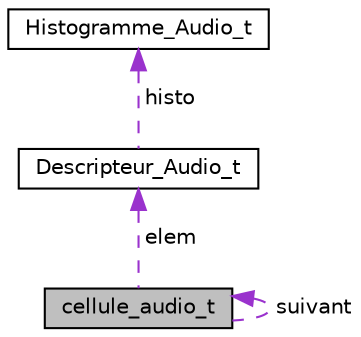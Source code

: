digraph "cellule_audio_t"
{
  edge [fontname="Helvetica",fontsize="10",labelfontname="Helvetica",labelfontsize="10"];
  node [fontname="Helvetica",fontsize="10",shape=record];
  Node1 [label="cellule_audio_t",height=0.2,width=0.4,color="black", fillcolor="grey75", style="filled", fontcolor="black"];
  Node1 -> Node1 [dir="back",color="darkorchid3",fontsize="10",style="dashed",label=" suivant" ,fontname="Helvetica"];
  Node2 -> Node1 [dir="back",color="darkorchid3",fontsize="10",style="dashed",label=" elem" ,fontname="Helvetica"];
  Node2 [label="Descripteur_Audio_t",height=0.2,width=0.4,color="black", fillcolor="white", style="filled",URL="$struct_descripteur___audio__t.html"];
  Node3 -> Node2 [dir="back",color="darkorchid3",fontsize="10",style="dashed",label=" histo" ,fontname="Helvetica"];
  Node3 [label="Histogramme_Audio_t",height=0.2,width=0.4,color="black", fillcolor="white", style="filled",URL="$struct_histogramme___audio__t.html"];
}
